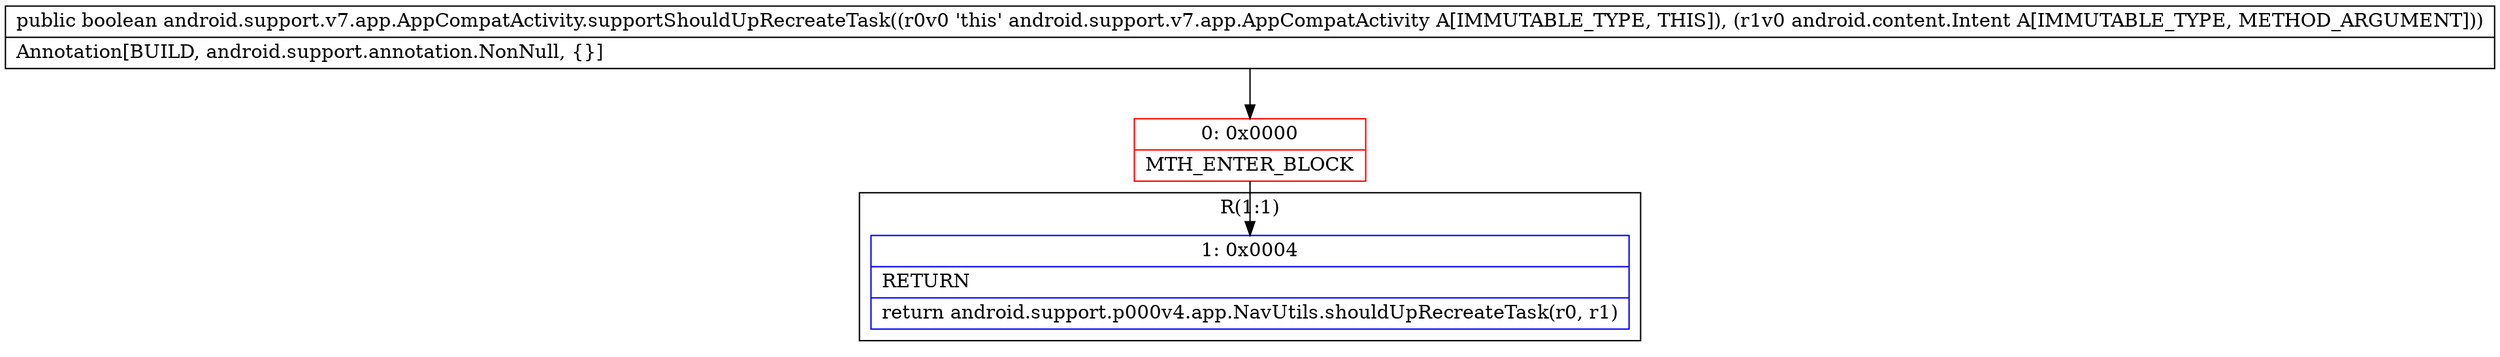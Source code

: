 digraph "CFG forandroid.support.v7.app.AppCompatActivity.supportShouldUpRecreateTask(Landroid\/content\/Intent;)Z" {
subgraph cluster_Region_1286623111 {
label = "R(1:1)";
node [shape=record,color=blue];
Node_1 [shape=record,label="{1\:\ 0x0004|RETURN\l|return android.support.p000v4.app.NavUtils.shouldUpRecreateTask(r0, r1)\l}"];
}
Node_0 [shape=record,color=red,label="{0\:\ 0x0000|MTH_ENTER_BLOCK\l}"];
MethodNode[shape=record,label="{public boolean android.support.v7.app.AppCompatActivity.supportShouldUpRecreateTask((r0v0 'this' android.support.v7.app.AppCompatActivity A[IMMUTABLE_TYPE, THIS]), (r1v0 android.content.Intent A[IMMUTABLE_TYPE, METHOD_ARGUMENT]))  | Annotation[BUILD, android.support.annotation.NonNull, \{\}]\l}"];
MethodNode -> Node_0;
Node_0 -> Node_1;
}

